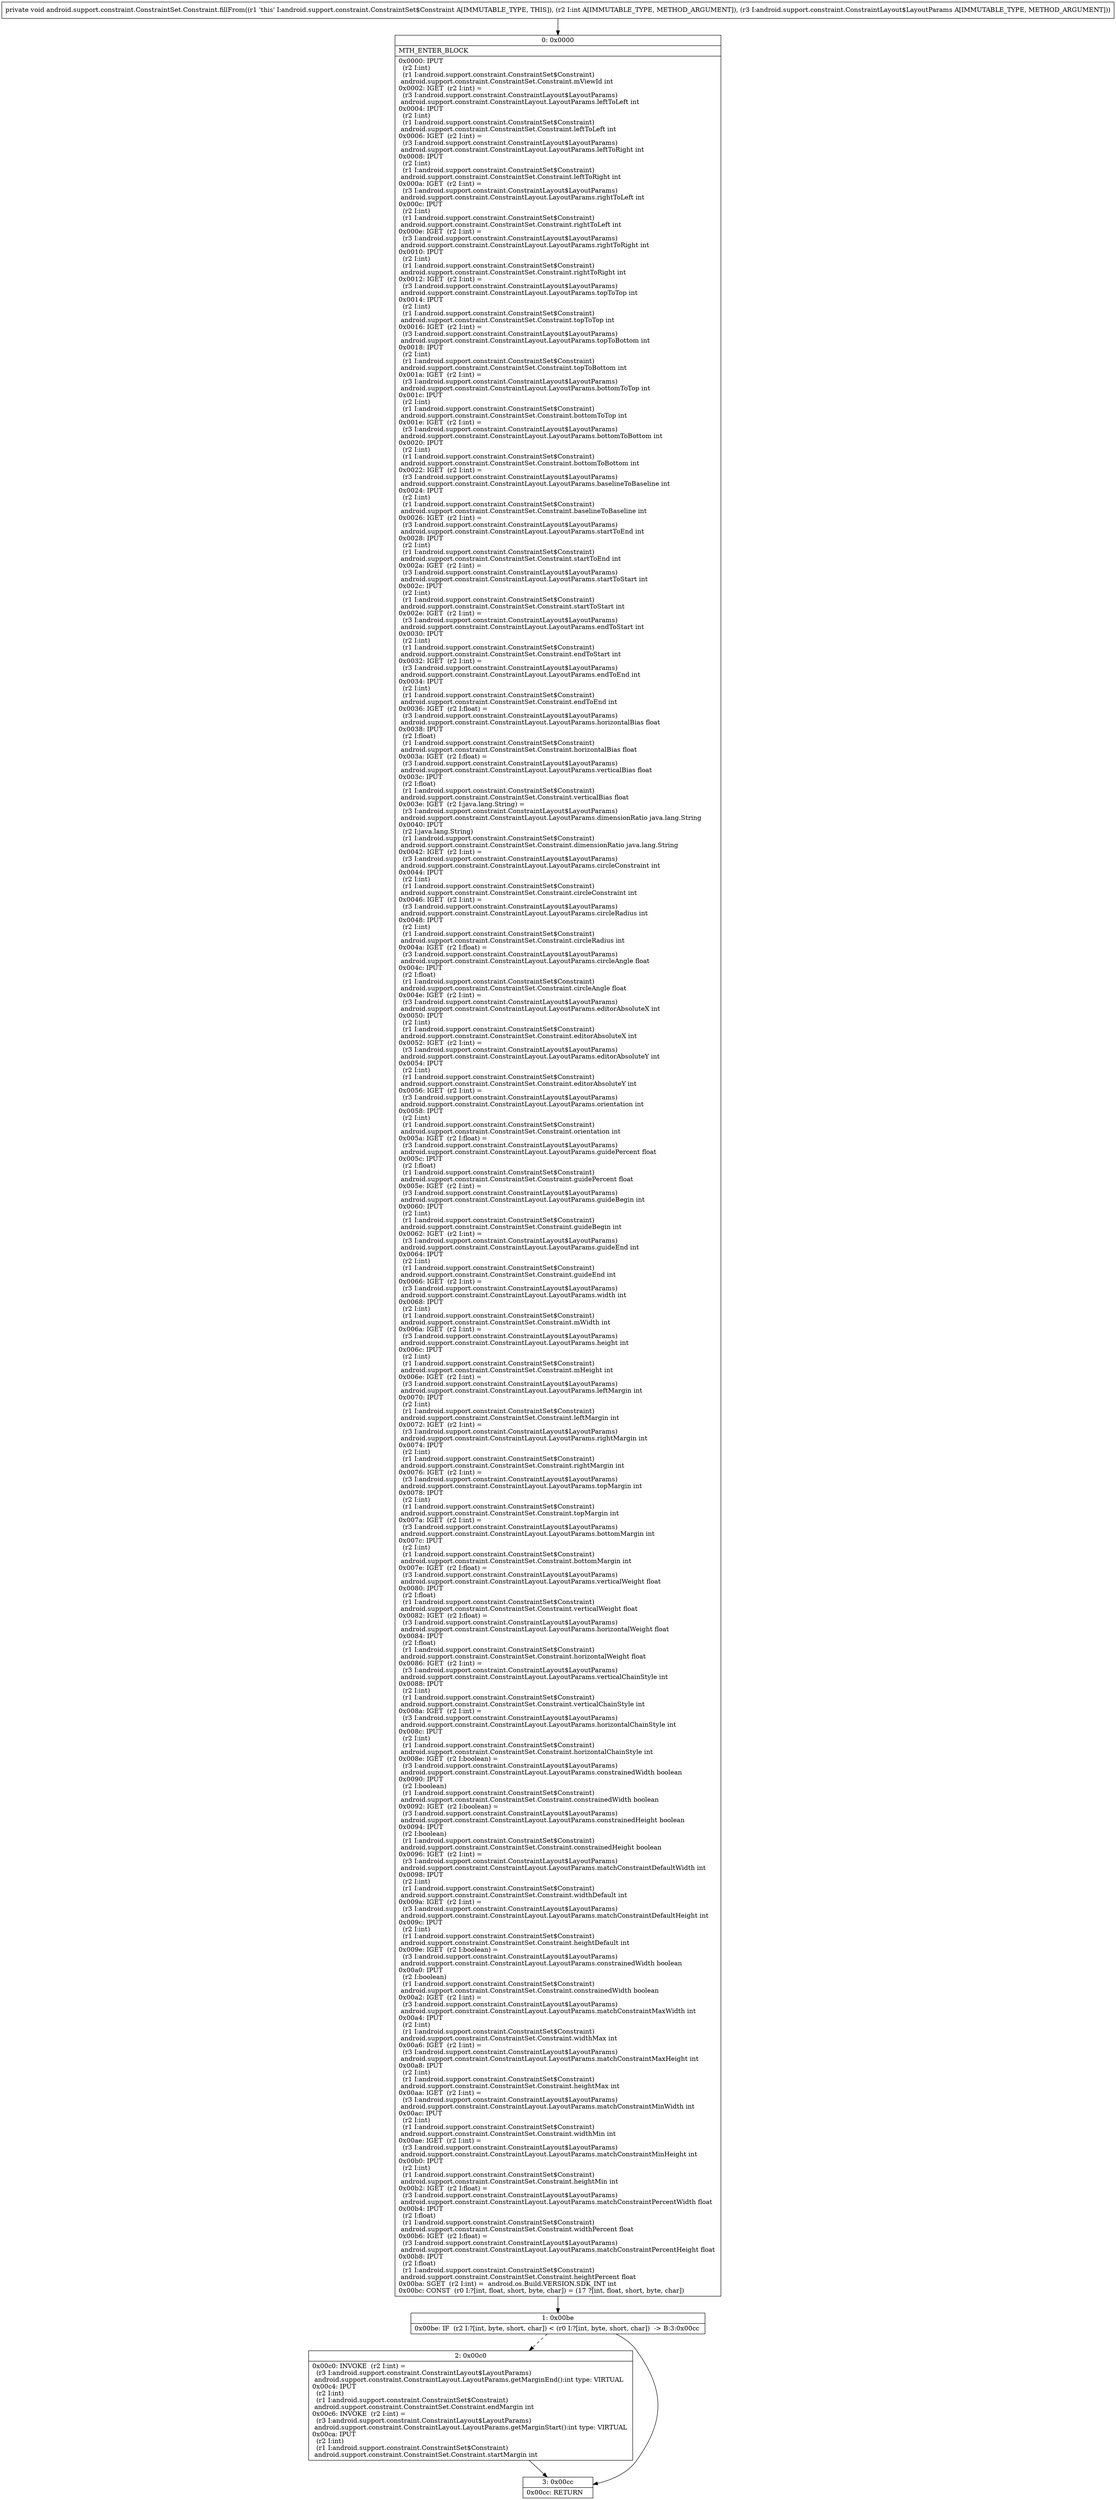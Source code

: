 digraph "CFG forandroid.support.constraint.ConstraintSet.Constraint.fillFrom(ILandroid\/support\/constraint\/ConstraintLayout$LayoutParams;)V" {
Node_0 [shape=record,label="{0\:\ 0x0000|MTH_ENTER_BLOCK\l|0x0000: IPUT  \l  (r2 I:int)\l  (r1 I:android.support.constraint.ConstraintSet$Constraint)\l android.support.constraint.ConstraintSet.Constraint.mViewId int \l0x0002: IGET  (r2 I:int) = \l  (r3 I:android.support.constraint.ConstraintLayout$LayoutParams)\l android.support.constraint.ConstraintLayout.LayoutParams.leftToLeft int \l0x0004: IPUT  \l  (r2 I:int)\l  (r1 I:android.support.constraint.ConstraintSet$Constraint)\l android.support.constraint.ConstraintSet.Constraint.leftToLeft int \l0x0006: IGET  (r2 I:int) = \l  (r3 I:android.support.constraint.ConstraintLayout$LayoutParams)\l android.support.constraint.ConstraintLayout.LayoutParams.leftToRight int \l0x0008: IPUT  \l  (r2 I:int)\l  (r1 I:android.support.constraint.ConstraintSet$Constraint)\l android.support.constraint.ConstraintSet.Constraint.leftToRight int \l0x000a: IGET  (r2 I:int) = \l  (r3 I:android.support.constraint.ConstraintLayout$LayoutParams)\l android.support.constraint.ConstraintLayout.LayoutParams.rightToLeft int \l0x000c: IPUT  \l  (r2 I:int)\l  (r1 I:android.support.constraint.ConstraintSet$Constraint)\l android.support.constraint.ConstraintSet.Constraint.rightToLeft int \l0x000e: IGET  (r2 I:int) = \l  (r3 I:android.support.constraint.ConstraintLayout$LayoutParams)\l android.support.constraint.ConstraintLayout.LayoutParams.rightToRight int \l0x0010: IPUT  \l  (r2 I:int)\l  (r1 I:android.support.constraint.ConstraintSet$Constraint)\l android.support.constraint.ConstraintSet.Constraint.rightToRight int \l0x0012: IGET  (r2 I:int) = \l  (r3 I:android.support.constraint.ConstraintLayout$LayoutParams)\l android.support.constraint.ConstraintLayout.LayoutParams.topToTop int \l0x0014: IPUT  \l  (r2 I:int)\l  (r1 I:android.support.constraint.ConstraintSet$Constraint)\l android.support.constraint.ConstraintSet.Constraint.topToTop int \l0x0016: IGET  (r2 I:int) = \l  (r3 I:android.support.constraint.ConstraintLayout$LayoutParams)\l android.support.constraint.ConstraintLayout.LayoutParams.topToBottom int \l0x0018: IPUT  \l  (r2 I:int)\l  (r1 I:android.support.constraint.ConstraintSet$Constraint)\l android.support.constraint.ConstraintSet.Constraint.topToBottom int \l0x001a: IGET  (r2 I:int) = \l  (r3 I:android.support.constraint.ConstraintLayout$LayoutParams)\l android.support.constraint.ConstraintLayout.LayoutParams.bottomToTop int \l0x001c: IPUT  \l  (r2 I:int)\l  (r1 I:android.support.constraint.ConstraintSet$Constraint)\l android.support.constraint.ConstraintSet.Constraint.bottomToTop int \l0x001e: IGET  (r2 I:int) = \l  (r3 I:android.support.constraint.ConstraintLayout$LayoutParams)\l android.support.constraint.ConstraintLayout.LayoutParams.bottomToBottom int \l0x0020: IPUT  \l  (r2 I:int)\l  (r1 I:android.support.constraint.ConstraintSet$Constraint)\l android.support.constraint.ConstraintSet.Constraint.bottomToBottom int \l0x0022: IGET  (r2 I:int) = \l  (r3 I:android.support.constraint.ConstraintLayout$LayoutParams)\l android.support.constraint.ConstraintLayout.LayoutParams.baselineToBaseline int \l0x0024: IPUT  \l  (r2 I:int)\l  (r1 I:android.support.constraint.ConstraintSet$Constraint)\l android.support.constraint.ConstraintSet.Constraint.baselineToBaseline int \l0x0026: IGET  (r2 I:int) = \l  (r3 I:android.support.constraint.ConstraintLayout$LayoutParams)\l android.support.constraint.ConstraintLayout.LayoutParams.startToEnd int \l0x0028: IPUT  \l  (r2 I:int)\l  (r1 I:android.support.constraint.ConstraintSet$Constraint)\l android.support.constraint.ConstraintSet.Constraint.startToEnd int \l0x002a: IGET  (r2 I:int) = \l  (r3 I:android.support.constraint.ConstraintLayout$LayoutParams)\l android.support.constraint.ConstraintLayout.LayoutParams.startToStart int \l0x002c: IPUT  \l  (r2 I:int)\l  (r1 I:android.support.constraint.ConstraintSet$Constraint)\l android.support.constraint.ConstraintSet.Constraint.startToStart int \l0x002e: IGET  (r2 I:int) = \l  (r3 I:android.support.constraint.ConstraintLayout$LayoutParams)\l android.support.constraint.ConstraintLayout.LayoutParams.endToStart int \l0x0030: IPUT  \l  (r2 I:int)\l  (r1 I:android.support.constraint.ConstraintSet$Constraint)\l android.support.constraint.ConstraintSet.Constraint.endToStart int \l0x0032: IGET  (r2 I:int) = \l  (r3 I:android.support.constraint.ConstraintLayout$LayoutParams)\l android.support.constraint.ConstraintLayout.LayoutParams.endToEnd int \l0x0034: IPUT  \l  (r2 I:int)\l  (r1 I:android.support.constraint.ConstraintSet$Constraint)\l android.support.constraint.ConstraintSet.Constraint.endToEnd int \l0x0036: IGET  (r2 I:float) = \l  (r3 I:android.support.constraint.ConstraintLayout$LayoutParams)\l android.support.constraint.ConstraintLayout.LayoutParams.horizontalBias float \l0x0038: IPUT  \l  (r2 I:float)\l  (r1 I:android.support.constraint.ConstraintSet$Constraint)\l android.support.constraint.ConstraintSet.Constraint.horizontalBias float \l0x003a: IGET  (r2 I:float) = \l  (r3 I:android.support.constraint.ConstraintLayout$LayoutParams)\l android.support.constraint.ConstraintLayout.LayoutParams.verticalBias float \l0x003c: IPUT  \l  (r2 I:float)\l  (r1 I:android.support.constraint.ConstraintSet$Constraint)\l android.support.constraint.ConstraintSet.Constraint.verticalBias float \l0x003e: IGET  (r2 I:java.lang.String) = \l  (r3 I:android.support.constraint.ConstraintLayout$LayoutParams)\l android.support.constraint.ConstraintLayout.LayoutParams.dimensionRatio java.lang.String \l0x0040: IPUT  \l  (r2 I:java.lang.String)\l  (r1 I:android.support.constraint.ConstraintSet$Constraint)\l android.support.constraint.ConstraintSet.Constraint.dimensionRatio java.lang.String \l0x0042: IGET  (r2 I:int) = \l  (r3 I:android.support.constraint.ConstraintLayout$LayoutParams)\l android.support.constraint.ConstraintLayout.LayoutParams.circleConstraint int \l0x0044: IPUT  \l  (r2 I:int)\l  (r1 I:android.support.constraint.ConstraintSet$Constraint)\l android.support.constraint.ConstraintSet.Constraint.circleConstraint int \l0x0046: IGET  (r2 I:int) = \l  (r3 I:android.support.constraint.ConstraintLayout$LayoutParams)\l android.support.constraint.ConstraintLayout.LayoutParams.circleRadius int \l0x0048: IPUT  \l  (r2 I:int)\l  (r1 I:android.support.constraint.ConstraintSet$Constraint)\l android.support.constraint.ConstraintSet.Constraint.circleRadius int \l0x004a: IGET  (r2 I:float) = \l  (r3 I:android.support.constraint.ConstraintLayout$LayoutParams)\l android.support.constraint.ConstraintLayout.LayoutParams.circleAngle float \l0x004c: IPUT  \l  (r2 I:float)\l  (r1 I:android.support.constraint.ConstraintSet$Constraint)\l android.support.constraint.ConstraintSet.Constraint.circleAngle float \l0x004e: IGET  (r2 I:int) = \l  (r3 I:android.support.constraint.ConstraintLayout$LayoutParams)\l android.support.constraint.ConstraintLayout.LayoutParams.editorAbsoluteX int \l0x0050: IPUT  \l  (r2 I:int)\l  (r1 I:android.support.constraint.ConstraintSet$Constraint)\l android.support.constraint.ConstraintSet.Constraint.editorAbsoluteX int \l0x0052: IGET  (r2 I:int) = \l  (r3 I:android.support.constraint.ConstraintLayout$LayoutParams)\l android.support.constraint.ConstraintLayout.LayoutParams.editorAbsoluteY int \l0x0054: IPUT  \l  (r2 I:int)\l  (r1 I:android.support.constraint.ConstraintSet$Constraint)\l android.support.constraint.ConstraintSet.Constraint.editorAbsoluteY int \l0x0056: IGET  (r2 I:int) = \l  (r3 I:android.support.constraint.ConstraintLayout$LayoutParams)\l android.support.constraint.ConstraintLayout.LayoutParams.orientation int \l0x0058: IPUT  \l  (r2 I:int)\l  (r1 I:android.support.constraint.ConstraintSet$Constraint)\l android.support.constraint.ConstraintSet.Constraint.orientation int \l0x005a: IGET  (r2 I:float) = \l  (r3 I:android.support.constraint.ConstraintLayout$LayoutParams)\l android.support.constraint.ConstraintLayout.LayoutParams.guidePercent float \l0x005c: IPUT  \l  (r2 I:float)\l  (r1 I:android.support.constraint.ConstraintSet$Constraint)\l android.support.constraint.ConstraintSet.Constraint.guidePercent float \l0x005e: IGET  (r2 I:int) = \l  (r3 I:android.support.constraint.ConstraintLayout$LayoutParams)\l android.support.constraint.ConstraintLayout.LayoutParams.guideBegin int \l0x0060: IPUT  \l  (r2 I:int)\l  (r1 I:android.support.constraint.ConstraintSet$Constraint)\l android.support.constraint.ConstraintSet.Constraint.guideBegin int \l0x0062: IGET  (r2 I:int) = \l  (r3 I:android.support.constraint.ConstraintLayout$LayoutParams)\l android.support.constraint.ConstraintLayout.LayoutParams.guideEnd int \l0x0064: IPUT  \l  (r2 I:int)\l  (r1 I:android.support.constraint.ConstraintSet$Constraint)\l android.support.constraint.ConstraintSet.Constraint.guideEnd int \l0x0066: IGET  (r2 I:int) = \l  (r3 I:android.support.constraint.ConstraintLayout$LayoutParams)\l android.support.constraint.ConstraintLayout.LayoutParams.width int \l0x0068: IPUT  \l  (r2 I:int)\l  (r1 I:android.support.constraint.ConstraintSet$Constraint)\l android.support.constraint.ConstraintSet.Constraint.mWidth int \l0x006a: IGET  (r2 I:int) = \l  (r3 I:android.support.constraint.ConstraintLayout$LayoutParams)\l android.support.constraint.ConstraintLayout.LayoutParams.height int \l0x006c: IPUT  \l  (r2 I:int)\l  (r1 I:android.support.constraint.ConstraintSet$Constraint)\l android.support.constraint.ConstraintSet.Constraint.mHeight int \l0x006e: IGET  (r2 I:int) = \l  (r3 I:android.support.constraint.ConstraintLayout$LayoutParams)\l android.support.constraint.ConstraintLayout.LayoutParams.leftMargin int \l0x0070: IPUT  \l  (r2 I:int)\l  (r1 I:android.support.constraint.ConstraintSet$Constraint)\l android.support.constraint.ConstraintSet.Constraint.leftMargin int \l0x0072: IGET  (r2 I:int) = \l  (r3 I:android.support.constraint.ConstraintLayout$LayoutParams)\l android.support.constraint.ConstraintLayout.LayoutParams.rightMargin int \l0x0074: IPUT  \l  (r2 I:int)\l  (r1 I:android.support.constraint.ConstraintSet$Constraint)\l android.support.constraint.ConstraintSet.Constraint.rightMargin int \l0x0076: IGET  (r2 I:int) = \l  (r3 I:android.support.constraint.ConstraintLayout$LayoutParams)\l android.support.constraint.ConstraintLayout.LayoutParams.topMargin int \l0x0078: IPUT  \l  (r2 I:int)\l  (r1 I:android.support.constraint.ConstraintSet$Constraint)\l android.support.constraint.ConstraintSet.Constraint.topMargin int \l0x007a: IGET  (r2 I:int) = \l  (r3 I:android.support.constraint.ConstraintLayout$LayoutParams)\l android.support.constraint.ConstraintLayout.LayoutParams.bottomMargin int \l0x007c: IPUT  \l  (r2 I:int)\l  (r1 I:android.support.constraint.ConstraintSet$Constraint)\l android.support.constraint.ConstraintSet.Constraint.bottomMargin int \l0x007e: IGET  (r2 I:float) = \l  (r3 I:android.support.constraint.ConstraintLayout$LayoutParams)\l android.support.constraint.ConstraintLayout.LayoutParams.verticalWeight float \l0x0080: IPUT  \l  (r2 I:float)\l  (r1 I:android.support.constraint.ConstraintSet$Constraint)\l android.support.constraint.ConstraintSet.Constraint.verticalWeight float \l0x0082: IGET  (r2 I:float) = \l  (r3 I:android.support.constraint.ConstraintLayout$LayoutParams)\l android.support.constraint.ConstraintLayout.LayoutParams.horizontalWeight float \l0x0084: IPUT  \l  (r2 I:float)\l  (r1 I:android.support.constraint.ConstraintSet$Constraint)\l android.support.constraint.ConstraintSet.Constraint.horizontalWeight float \l0x0086: IGET  (r2 I:int) = \l  (r3 I:android.support.constraint.ConstraintLayout$LayoutParams)\l android.support.constraint.ConstraintLayout.LayoutParams.verticalChainStyle int \l0x0088: IPUT  \l  (r2 I:int)\l  (r1 I:android.support.constraint.ConstraintSet$Constraint)\l android.support.constraint.ConstraintSet.Constraint.verticalChainStyle int \l0x008a: IGET  (r2 I:int) = \l  (r3 I:android.support.constraint.ConstraintLayout$LayoutParams)\l android.support.constraint.ConstraintLayout.LayoutParams.horizontalChainStyle int \l0x008c: IPUT  \l  (r2 I:int)\l  (r1 I:android.support.constraint.ConstraintSet$Constraint)\l android.support.constraint.ConstraintSet.Constraint.horizontalChainStyle int \l0x008e: IGET  (r2 I:boolean) = \l  (r3 I:android.support.constraint.ConstraintLayout$LayoutParams)\l android.support.constraint.ConstraintLayout.LayoutParams.constrainedWidth boolean \l0x0090: IPUT  \l  (r2 I:boolean)\l  (r1 I:android.support.constraint.ConstraintSet$Constraint)\l android.support.constraint.ConstraintSet.Constraint.constrainedWidth boolean \l0x0092: IGET  (r2 I:boolean) = \l  (r3 I:android.support.constraint.ConstraintLayout$LayoutParams)\l android.support.constraint.ConstraintLayout.LayoutParams.constrainedHeight boolean \l0x0094: IPUT  \l  (r2 I:boolean)\l  (r1 I:android.support.constraint.ConstraintSet$Constraint)\l android.support.constraint.ConstraintSet.Constraint.constrainedHeight boolean \l0x0096: IGET  (r2 I:int) = \l  (r3 I:android.support.constraint.ConstraintLayout$LayoutParams)\l android.support.constraint.ConstraintLayout.LayoutParams.matchConstraintDefaultWidth int \l0x0098: IPUT  \l  (r2 I:int)\l  (r1 I:android.support.constraint.ConstraintSet$Constraint)\l android.support.constraint.ConstraintSet.Constraint.widthDefault int \l0x009a: IGET  (r2 I:int) = \l  (r3 I:android.support.constraint.ConstraintLayout$LayoutParams)\l android.support.constraint.ConstraintLayout.LayoutParams.matchConstraintDefaultHeight int \l0x009c: IPUT  \l  (r2 I:int)\l  (r1 I:android.support.constraint.ConstraintSet$Constraint)\l android.support.constraint.ConstraintSet.Constraint.heightDefault int \l0x009e: IGET  (r2 I:boolean) = \l  (r3 I:android.support.constraint.ConstraintLayout$LayoutParams)\l android.support.constraint.ConstraintLayout.LayoutParams.constrainedWidth boolean \l0x00a0: IPUT  \l  (r2 I:boolean)\l  (r1 I:android.support.constraint.ConstraintSet$Constraint)\l android.support.constraint.ConstraintSet.Constraint.constrainedWidth boolean \l0x00a2: IGET  (r2 I:int) = \l  (r3 I:android.support.constraint.ConstraintLayout$LayoutParams)\l android.support.constraint.ConstraintLayout.LayoutParams.matchConstraintMaxWidth int \l0x00a4: IPUT  \l  (r2 I:int)\l  (r1 I:android.support.constraint.ConstraintSet$Constraint)\l android.support.constraint.ConstraintSet.Constraint.widthMax int \l0x00a6: IGET  (r2 I:int) = \l  (r3 I:android.support.constraint.ConstraintLayout$LayoutParams)\l android.support.constraint.ConstraintLayout.LayoutParams.matchConstraintMaxHeight int \l0x00a8: IPUT  \l  (r2 I:int)\l  (r1 I:android.support.constraint.ConstraintSet$Constraint)\l android.support.constraint.ConstraintSet.Constraint.heightMax int \l0x00aa: IGET  (r2 I:int) = \l  (r3 I:android.support.constraint.ConstraintLayout$LayoutParams)\l android.support.constraint.ConstraintLayout.LayoutParams.matchConstraintMinWidth int \l0x00ac: IPUT  \l  (r2 I:int)\l  (r1 I:android.support.constraint.ConstraintSet$Constraint)\l android.support.constraint.ConstraintSet.Constraint.widthMin int \l0x00ae: IGET  (r2 I:int) = \l  (r3 I:android.support.constraint.ConstraintLayout$LayoutParams)\l android.support.constraint.ConstraintLayout.LayoutParams.matchConstraintMinHeight int \l0x00b0: IPUT  \l  (r2 I:int)\l  (r1 I:android.support.constraint.ConstraintSet$Constraint)\l android.support.constraint.ConstraintSet.Constraint.heightMin int \l0x00b2: IGET  (r2 I:float) = \l  (r3 I:android.support.constraint.ConstraintLayout$LayoutParams)\l android.support.constraint.ConstraintLayout.LayoutParams.matchConstraintPercentWidth float \l0x00b4: IPUT  \l  (r2 I:float)\l  (r1 I:android.support.constraint.ConstraintSet$Constraint)\l android.support.constraint.ConstraintSet.Constraint.widthPercent float \l0x00b6: IGET  (r2 I:float) = \l  (r3 I:android.support.constraint.ConstraintLayout$LayoutParams)\l android.support.constraint.ConstraintLayout.LayoutParams.matchConstraintPercentHeight float \l0x00b8: IPUT  \l  (r2 I:float)\l  (r1 I:android.support.constraint.ConstraintSet$Constraint)\l android.support.constraint.ConstraintSet.Constraint.heightPercent float \l0x00ba: SGET  (r2 I:int) =  android.os.Build.VERSION.SDK_INT int \l0x00bc: CONST  (r0 I:?[int, float, short, byte, char]) = (17 ?[int, float, short, byte, char]) \l}"];
Node_1 [shape=record,label="{1\:\ 0x00be|0x00be: IF  (r2 I:?[int, byte, short, char]) \< (r0 I:?[int, byte, short, char])  \-\> B:3:0x00cc \l}"];
Node_2 [shape=record,label="{2\:\ 0x00c0|0x00c0: INVOKE  (r2 I:int) = \l  (r3 I:android.support.constraint.ConstraintLayout$LayoutParams)\l android.support.constraint.ConstraintLayout.LayoutParams.getMarginEnd():int type: VIRTUAL \l0x00c4: IPUT  \l  (r2 I:int)\l  (r1 I:android.support.constraint.ConstraintSet$Constraint)\l android.support.constraint.ConstraintSet.Constraint.endMargin int \l0x00c6: INVOKE  (r2 I:int) = \l  (r3 I:android.support.constraint.ConstraintLayout$LayoutParams)\l android.support.constraint.ConstraintLayout.LayoutParams.getMarginStart():int type: VIRTUAL \l0x00ca: IPUT  \l  (r2 I:int)\l  (r1 I:android.support.constraint.ConstraintSet$Constraint)\l android.support.constraint.ConstraintSet.Constraint.startMargin int \l}"];
Node_3 [shape=record,label="{3\:\ 0x00cc|0x00cc: RETURN   \l}"];
MethodNode[shape=record,label="{private void android.support.constraint.ConstraintSet.Constraint.fillFrom((r1 'this' I:android.support.constraint.ConstraintSet$Constraint A[IMMUTABLE_TYPE, THIS]), (r2 I:int A[IMMUTABLE_TYPE, METHOD_ARGUMENT]), (r3 I:android.support.constraint.ConstraintLayout$LayoutParams A[IMMUTABLE_TYPE, METHOD_ARGUMENT])) }"];
MethodNode -> Node_0;
Node_0 -> Node_1;
Node_1 -> Node_2[style=dashed];
Node_1 -> Node_3;
Node_2 -> Node_3;
}

